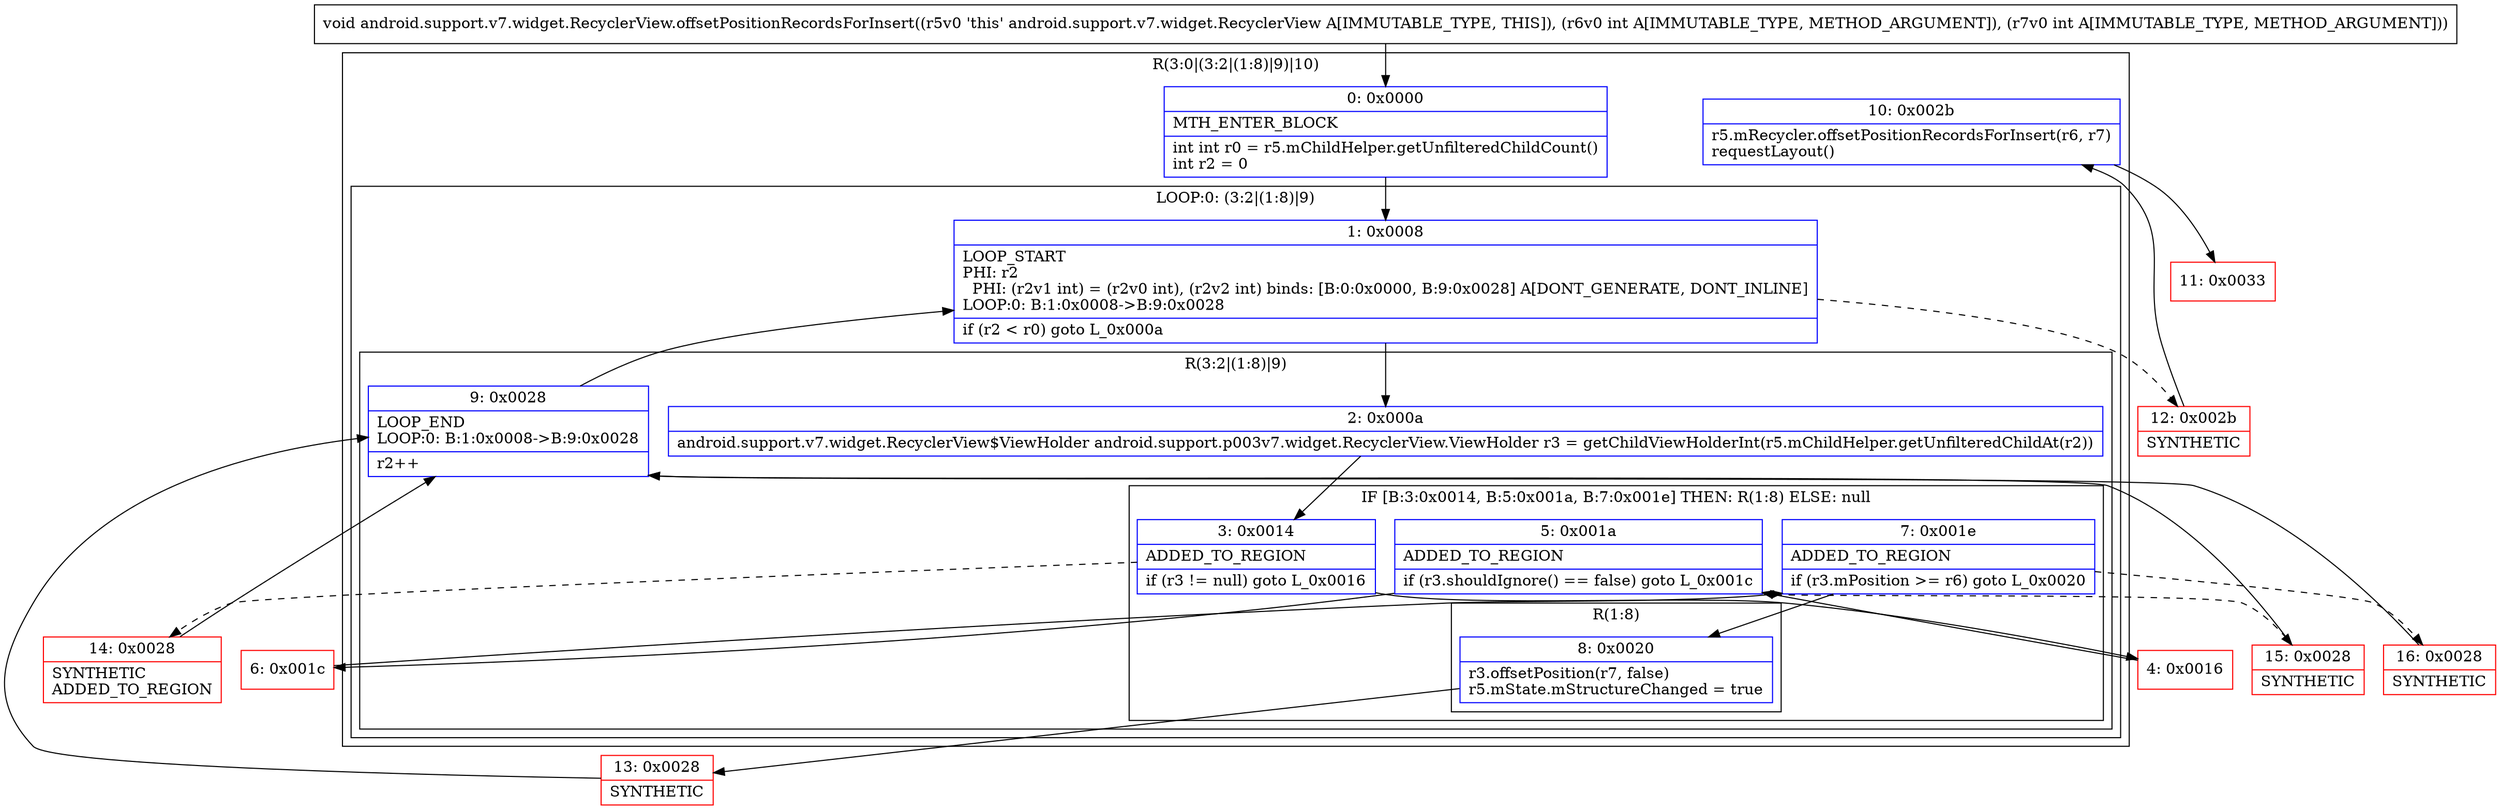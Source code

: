 digraph "CFG forandroid.support.v7.widget.RecyclerView.offsetPositionRecordsForInsert(II)V" {
subgraph cluster_Region_465928471 {
label = "R(3:0|(3:2|(1:8)|9)|10)";
node [shape=record,color=blue];
Node_0 [shape=record,label="{0\:\ 0x0000|MTH_ENTER_BLOCK\l|int int r0 = r5.mChildHelper.getUnfilteredChildCount()\lint r2 = 0\l}"];
subgraph cluster_LoopRegion_786724993 {
label = "LOOP:0: (3:2|(1:8)|9)";
node [shape=record,color=blue];
Node_1 [shape=record,label="{1\:\ 0x0008|LOOP_START\lPHI: r2 \l  PHI: (r2v1 int) = (r2v0 int), (r2v2 int) binds: [B:0:0x0000, B:9:0x0028] A[DONT_GENERATE, DONT_INLINE]\lLOOP:0: B:1:0x0008\-\>B:9:0x0028\l|if (r2 \< r0) goto L_0x000a\l}"];
subgraph cluster_Region_882352227 {
label = "R(3:2|(1:8)|9)";
node [shape=record,color=blue];
Node_2 [shape=record,label="{2\:\ 0x000a|android.support.v7.widget.RecyclerView$ViewHolder android.support.p003v7.widget.RecyclerView.ViewHolder r3 = getChildViewHolderInt(r5.mChildHelper.getUnfilteredChildAt(r2))\l}"];
subgraph cluster_IfRegion_74706200 {
label = "IF [B:3:0x0014, B:5:0x001a, B:7:0x001e] THEN: R(1:8) ELSE: null";
node [shape=record,color=blue];
Node_3 [shape=record,label="{3\:\ 0x0014|ADDED_TO_REGION\l|if (r3 != null) goto L_0x0016\l}"];
Node_5 [shape=record,label="{5\:\ 0x001a|ADDED_TO_REGION\l|if (r3.shouldIgnore() == false) goto L_0x001c\l}"];
Node_7 [shape=record,label="{7\:\ 0x001e|ADDED_TO_REGION\l|if (r3.mPosition \>= r6) goto L_0x0020\l}"];
subgraph cluster_Region_856234424 {
label = "R(1:8)";
node [shape=record,color=blue];
Node_8 [shape=record,label="{8\:\ 0x0020|r3.offsetPosition(r7, false)\lr5.mState.mStructureChanged = true\l}"];
}
}
Node_9 [shape=record,label="{9\:\ 0x0028|LOOP_END\lLOOP:0: B:1:0x0008\-\>B:9:0x0028\l|r2++\l}"];
}
}
Node_10 [shape=record,label="{10\:\ 0x002b|r5.mRecycler.offsetPositionRecordsForInsert(r6, r7)\lrequestLayout()\l}"];
}
Node_4 [shape=record,color=red,label="{4\:\ 0x0016}"];
Node_6 [shape=record,color=red,label="{6\:\ 0x001c}"];
Node_11 [shape=record,color=red,label="{11\:\ 0x0033}"];
Node_12 [shape=record,color=red,label="{12\:\ 0x002b|SYNTHETIC\l}"];
Node_13 [shape=record,color=red,label="{13\:\ 0x0028|SYNTHETIC\l}"];
Node_14 [shape=record,color=red,label="{14\:\ 0x0028|SYNTHETIC\lADDED_TO_REGION\l}"];
Node_15 [shape=record,color=red,label="{15\:\ 0x0028|SYNTHETIC\l}"];
Node_16 [shape=record,color=red,label="{16\:\ 0x0028|SYNTHETIC\l}"];
MethodNode[shape=record,label="{void android.support.v7.widget.RecyclerView.offsetPositionRecordsForInsert((r5v0 'this' android.support.v7.widget.RecyclerView A[IMMUTABLE_TYPE, THIS]), (r6v0 int A[IMMUTABLE_TYPE, METHOD_ARGUMENT]), (r7v0 int A[IMMUTABLE_TYPE, METHOD_ARGUMENT])) }"];
MethodNode -> Node_0;
Node_0 -> Node_1;
Node_1 -> Node_2;
Node_1 -> Node_12[style=dashed];
Node_2 -> Node_3;
Node_3 -> Node_4;
Node_3 -> Node_14[style=dashed];
Node_5 -> Node_6;
Node_5 -> Node_15[style=dashed];
Node_7 -> Node_8;
Node_7 -> Node_16[style=dashed];
Node_8 -> Node_13;
Node_9 -> Node_1;
Node_10 -> Node_11;
Node_4 -> Node_5;
Node_6 -> Node_7;
Node_12 -> Node_10;
Node_13 -> Node_9;
Node_14 -> Node_9;
Node_15 -> Node_9;
Node_16 -> Node_9;
}

